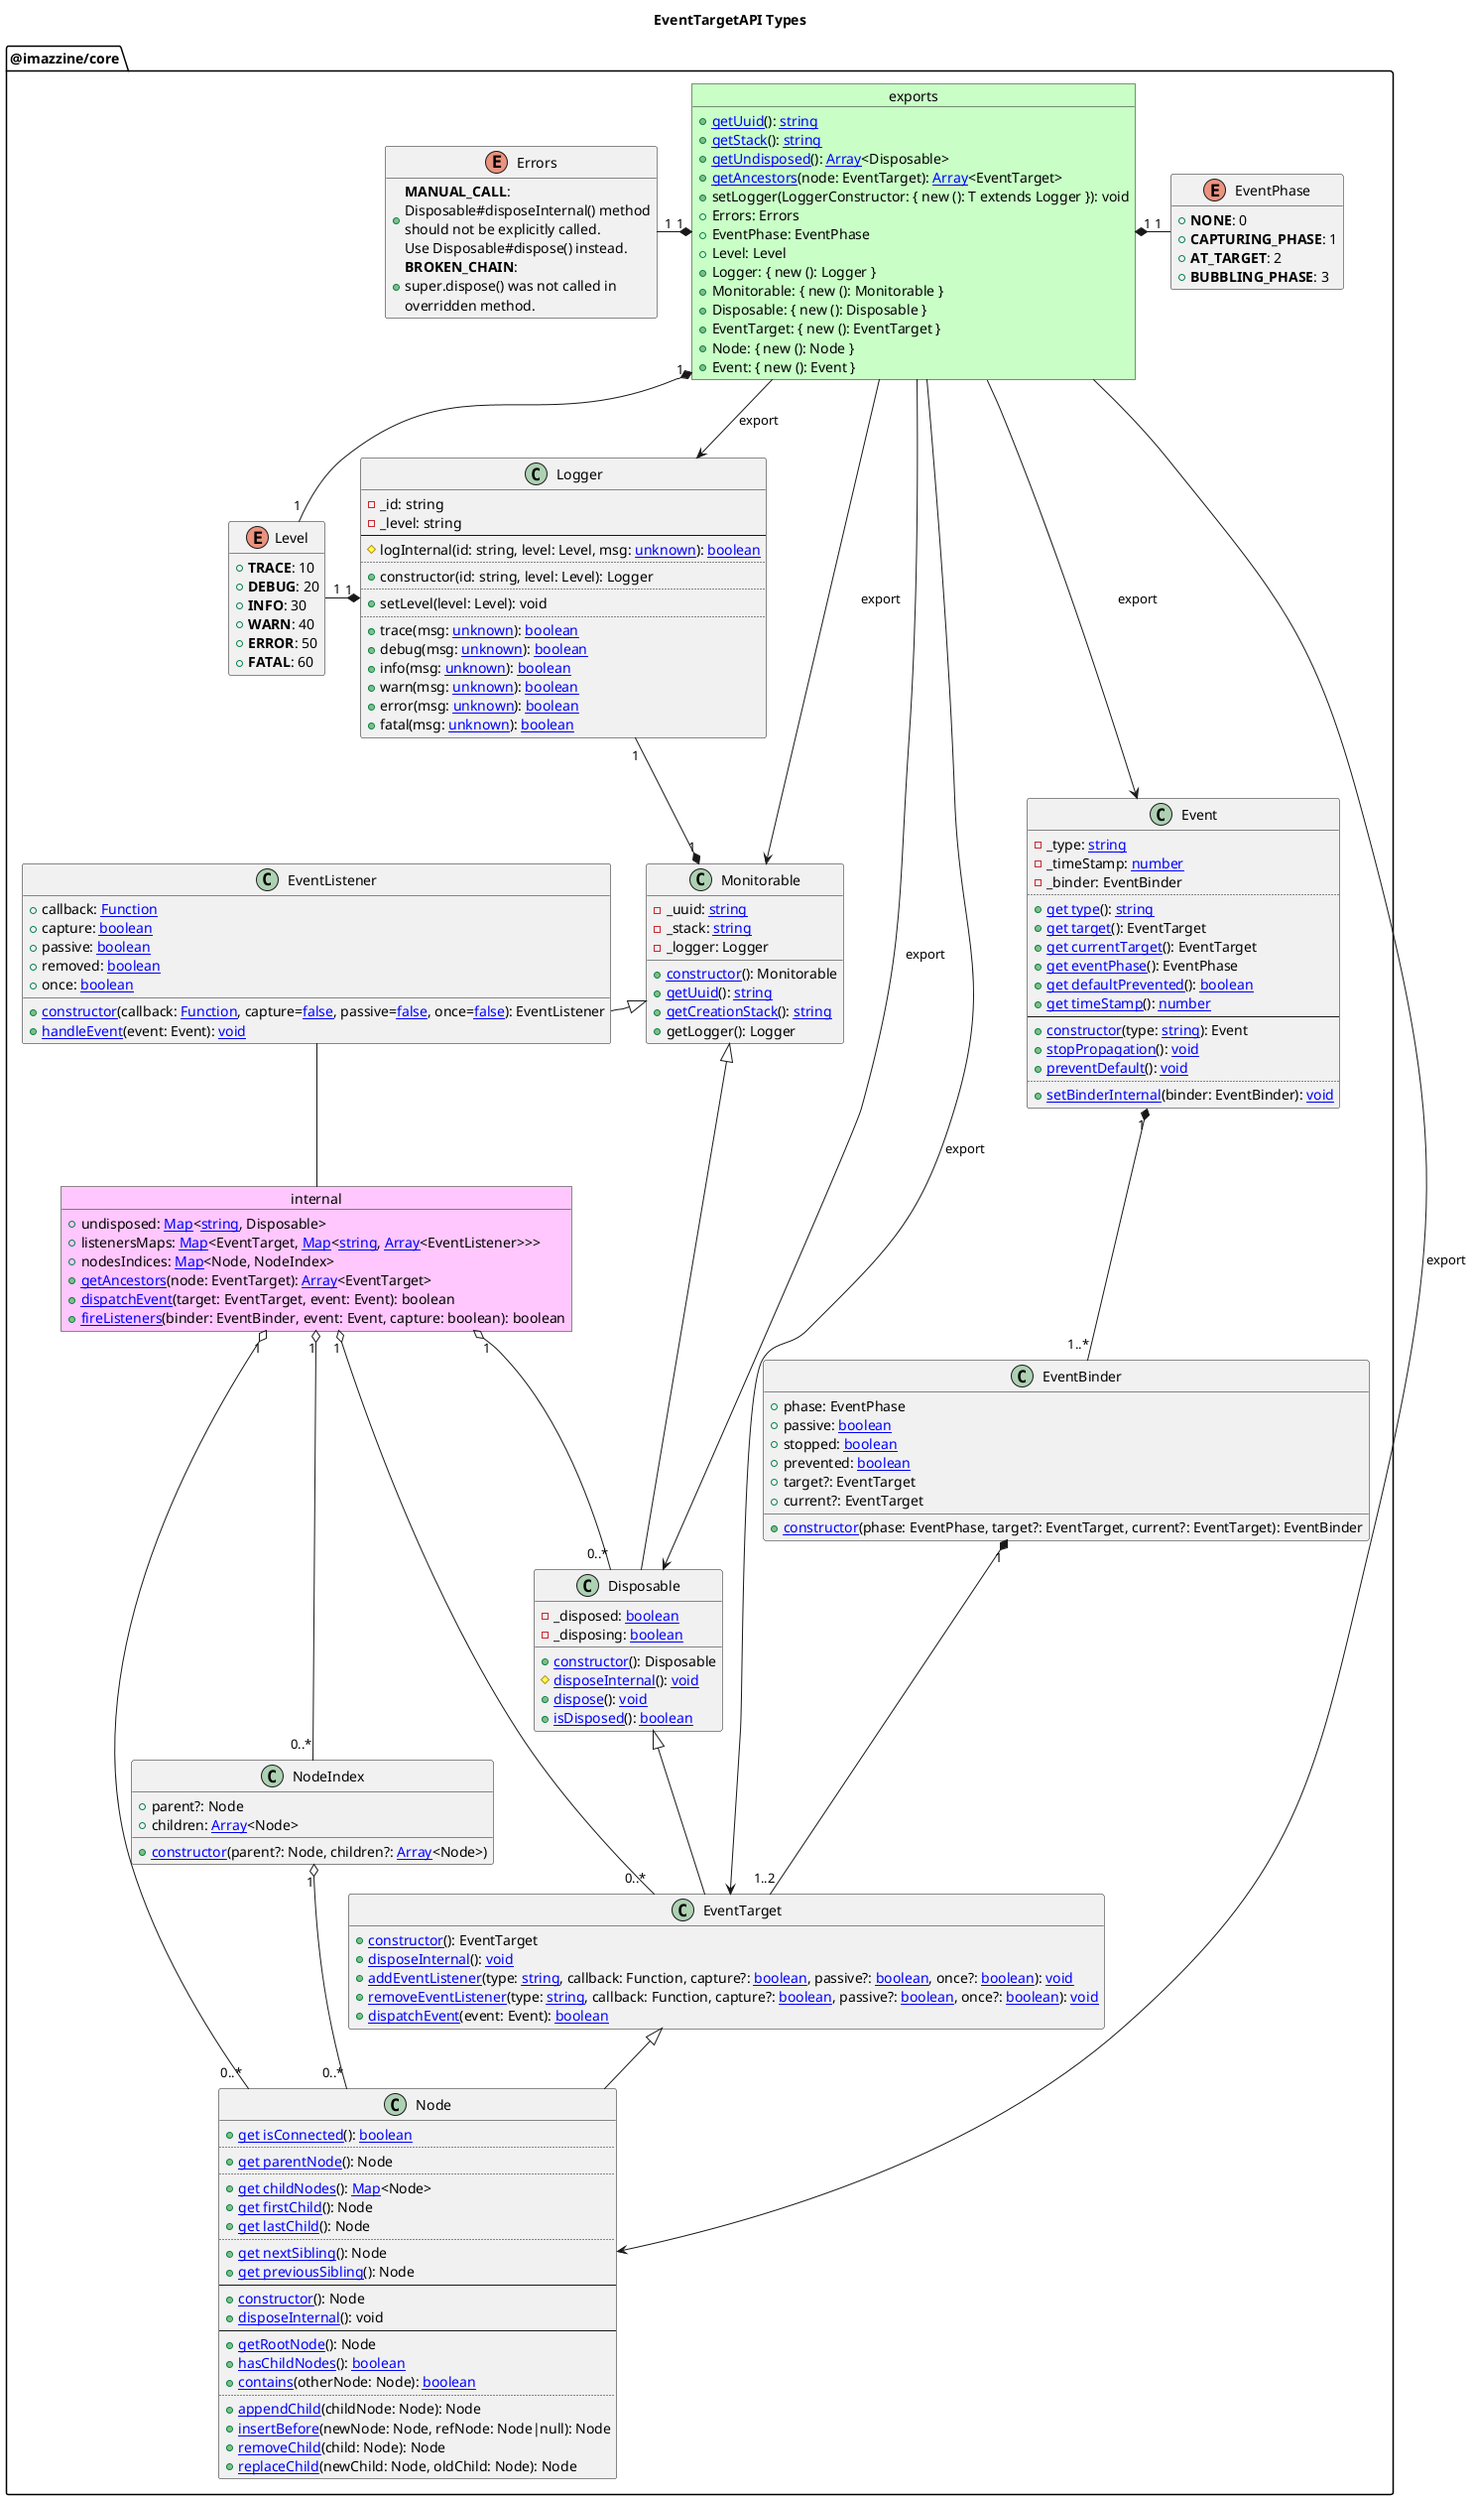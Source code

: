 @startuml Types

    hide empty members
    hide empty methods
    hide empty fields
    hide empty attributes

    title EventTargetAPI Types
    package "@imazzine/core" as ImazzineCorePackage {

        object internal #ffc7fd {
            +undisposed: [[https://developer.mozilla.org/en-US/docs/Web/JavaScript/Reference/Global_Objects/Map Map]]<[[https://developer.mozilla.org/en-US/docs/Web/JavaScript/Reference/Global_Objects/String string]], Disposable>
            +listenersMaps: [[https://developer.mozilla.org/en-US/docs/Web/JavaScript/Reference/Global_Objects/Map Map]]<EventTarget, [[https://developer.mozilla.org/en-US/docs/Web/JavaScript/Reference/Global_Objects/Map Map]]<[[https://developer.mozilla.org/en-US/docs/Web/JavaScript/Reference/Global_Objects/String string]], [[https://developer.mozilla.org/en-US/docs/Web/JavaScript/Reference/Global_Objects/Array Array]]<EventListener>>>
            +nodesIndices: [[https://developer.mozilla.org/en-US/docs/Web/JavaScript/Reference/Global_Objects/Map Map]]<Node, NodeIndex>
            +[[./Definition_internal.getAncestors.svg getAncestors]](node: EventTarget): [[https://developer.mozilla.org/en-US/docs/Web/JavaScript/Reference/Global_Objects/Array Array]]<EventTarget>
            +[[./Definition_internal.dispatchEvent.svg dispatchEvent]](target: EventTarget, event: Event): boolean
            +[[./Definition_internal.fireListeners.svg fireListeners]](binder: EventBinder, event: Event, capture: boolean): boolean
        }

        object "exports" as ImazzineCorePackageExports #c9ffc7 {
            +[[./Definition_exports.getUuid.svg getUuid]](): [[https://developer.mozilla.org/en-US/docs/Web/JavaScript/Reference/Global_Objects/String string]]
            +[[./Definition_exports.getStack.svg getStack]](): [[https://developer.mozilla.org/en-US/docs/Web/JavaScript/Reference/Global_Objects/String string]]
            +[[./Definition_exports.getUndisposed.svg getUndisposed]](): [[https://developer.mozilla.org/en-US/docs/Web/JavaScript/Reference/Global_Objects/Array Array]]<Disposable>
            +[[./Definition_exports.getAncestors.svg getAncestors]](node: EventTarget): [[https://developer.mozilla.org/en-US/docs/Web/JavaScript/Reference/Global_Objects/Array Array]]<EventTarget>
            +setLogger(LoggerConstructor: { new (): T extends Logger }): void
            +Errors: Errors
            +EventPhase: EventPhase
            +Level: Level
            +Logger: { new (): Logger }
            +Monitorable: { new (): Monitorable }
            +Disposable: { new (): Disposable }
            +EventTarget: { new (): EventTarget }
            +Node: { new (): Node }
            +Event: { new (): Event }
        }

        enum "Errors" as ImazzineCorePackageErrors {
            +<b>MANUAL_CALL</b>:\nDisposable#disposeInternal() method\nshould not be explicitly called.\nUse Disposable#dispose() instead.
            +<b>BROKEN_CHAIN</b>:\nsuper.dispose() was not called in\noverridden method.
        }
        ImazzineCorePackageErrors "1" -* "1" ImazzineCorePackageExports

        enum EventPhase {
            +<b>NONE</b>: 0
            +<b>CAPTURING_PHASE</b>: 1
            +<b>AT_TARGET</b>: 2
            +<b>BUBBLING_PHASE</b>: 3
        }
        ImazzineCorePackageExports "1" *- "1" EventPhase

        enum Level {
            +<b>TRACE</b>: 10
            +<b>DEBUG</b>: 20
            +<b>INFO</b>: 30
            +<b>WARN</b>: 40
            +<b>ERROR</b>: 50
            +<b>FATAL</b>: 60
        }
        ImazzineCorePackageExports "1" *-- "1" Level

        class Logger {
            -_id: string
            -_level: string
            --
            #logInternal(id: string, level: Level, msg: [[https://www.typescriptlang.org/docs/handbook/2/functions.html#unknown unknown]]): [[https://developer.mozilla.org/en-US/docs/Web/JavaScript/Reference/Global_Objects/Boolean boolean]]
            ..
            +constructor(id: string, level: Level): Logger
            ..
            +setLevel(level: Level): void
            ..
            +trace(msg: [[https://www.typescriptlang.org/docs/handbook/2/functions.html#unknown unknown]]): [[https://developer.mozilla.org/en-US/docs/Web/JavaScript/Reference/Global_Objects/Boolean boolean]]
            +debug(msg: [[https://www.typescriptlang.org/docs/handbook/2/functions.html#unknown unknown]]): [[https://developer.mozilla.org/en-US/docs/Web/JavaScript/Reference/Global_Objects/Boolean boolean]]
            +info(msg: [[https://www.typescriptlang.org/docs/handbook/2/functions.html#unknown unknown]]): [[https://developer.mozilla.org/en-US/docs/Web/JavaScript/Reference/Global_Objects/Boolean boolean]]
            +warn(msg: [[https://www.typescriptlang.org/docs/handbook/2/functions.html#unknown unknown]]): [[https://developer.mozilla.org/en-US/docs/Web/JavaScript/Reference/Global_Objects/Boolean boolean]]
            +error(msg: [[https://www.typescriptlang.org/docs/handbook/2/functions.html#unknown unknown]]): [[https://developer.mozilla.org/en-US/docs/Web/JavaScript/Reference/Global_Objects/Boolean boolean]]
            +fatal(msg: [[https://www.typescriptlang.org/docs/handbook/2/functions.html#unknown unknown]]): [[https://developer.mozilla.org/en-US/docs/Web/JavaScript/Reference/Global_Objects/Boolean boolean]]
        }
        ImazzineCorePackageExports --> Logger : export
        Level "1" -* "1" Logger
        
        class Monitorable {
            -_uuid: [[https://developer.mozilla.org/en-US/docs/Web/JavaScript/Reference/Global_Objects/String string]]
            -_stack: [[https://developer.mozilla.org/en-US/docs/Web/JavaScript/Reference/Global_Objects/String string]]
            -_logger: Logger
            +[[./Definition_Monitorable.constructor.svg constructor]](): Monitorable
            +[[./Definition_Monitorable.getUuid.svg getUuid]](): [[https://developer.mozilla.org/en-US/docs/Web/JavaScript/Reference/Global_Objects/String string]]
            +[[./Definition_Monitorable.getCreationStack.svg getCreationStack]](): [[https://developer.mozilla.org/en-US/docs/Web/JavaScript/Reference/Global_Objects/String string]]
            +getLogger(): Logger
        }
        ImazzineCorePackageExports ---> Monitorable : export
        Logger "1" -* "1" Monitorable

        class Disposable extends Monitorable {
            -_disposed: [[https://developer.mozilla.org/en-US/docs/Web/JavaScript/Reference/Global_Objects/Boolean boolean]]
            -_disposing: [[https://developer.mozilla.org/en-US/docs/Web/JavaScript/Reference/Global_Objects/Boolean boolean]]
            +[[./Definition_Disposable.constructor.svg constructor]](): Disposable
            #[[./Definition_Disposable.disposeInternal.svg disposeInternal]](): [[https://developer.mozilla.org/en-US/docs/Web/JavaScript/Reference/Operators/void void]]
            +[[./Definition_Disposable.dispose.svg dispose]](): [[https://developer.mozilla.org/en-US/docs/Web/JavaScript/Reference/Operators/void void]]
            +[[./Definition_Disposable.isDisposed.svg isDisposed]](): [[https://developer.mozilla.org/en-US/docs/Web/JavaScript/Reference/Global_Objects/Boolean boolean]]
        }
        internal "1" o-- "0..*" Disposable
        ImazzineCorePackageExports --> Disposable : export

        class EventListener extends Monitorable {
            +callback: [[https://developer.mozilla.org/en-US/docs/Web/JavaScript/Reference/Global_Objects/Function Function]]
            +capture: [[https://developer.mozilla.org/en-US/docs/Web/JavaScript/Reference/Global_Objects/Boolean boolean]]
            +passive: [[https://developer.mozilla.org/en-US/docs/Web/JavaScript/Reference/Global_Objects/Boolean boolean]]
            +removed: [[https://developer.mozilla.org/en-US/docs/Web/JavaScript/Reference/Global_Objects/Boolean boolean]]
            +once: [[https://developer.mozilla.org/en-US/docs/Web/JavaScript/Reference/Global_Objects/Boolean boolean]]
            +[[./Definition_EventListener.constructor.svg constructor]](callback: [[https://developer.mozilla.org/en-US/docs/Web/JavaScript/Reference/Global_Objects/Function Function]], capture=[[https://developer.mozilla.org/en-US/docs/Web/JavaScript/Reference/Global_Objects/Boolean false]], passive=[[https://developer.mozilla.org/en-US/docs/Web/JavaScript/Reference/Global_Objects/Boolean false]], once=[[https://developer.mozilla.org/en-US/docs/Web/JavaScript/Reference/Global_Objects/Boolean false]]): EventListener
            +[[./Definition_EventListener.handleEvent.svg handleEvent]](event: Event): [[https://developer.mozilla.org/en-US/docs/Web/JavaScript/Reference/Operators/void void]]
        }
        ' internal "1" o-- "0..*" EventListener
        EventListener -- internal
        EventListener -[hidden] Monitorable

        class EventTarget extends Disposable {
            +[[./Definition_EventTarget.constructor.svg constructor]](): EventTarget
            +[[./Definition_EventTarget.disposeInternal.svg disposeInternal]](): [[https://developer.mozilla.org/en-US/docs/Web/JavaScript/Reference/Operators/void void]]
            +[[./Definition_EventTarget.addEventListener.svg addEventListener]](type: [[https://developer.mozilla.org/en-US/docs/Web/JavaScript/Reference/Global_Objects/String string]], callback: Function, capture?: [[https://developer.mozilla.org/en-US/docs/Web/JavaScript/Reference/Global_Objects/Boolean boolean]], passive?: [[https://developer.mozilla.org/en-US/docs/Web/JavaScript/Reference/Global_Objects/Boolean boolean]], once?: [[https://developer.mozilla.org/en-US/docs/Web/JavaScript/Reference/Global_Objects/Boolean boolean]]): [[https://developer.mozilla.org/en-US/docs/Web/JavaScript/Reference/Operators/void void]]
            +[[./Definition_EventTarget.removeEventListener.svg removeEventListener]](type: [[https://developer.mozilla.org/en-US/docs/Web/JavaScript/Reference/Global_Objects/String string]], callback: Function, capture?: [[https://developer.mozilla.org/en-US/docs/Web/JavaScript/Reference/Global_Objects/Boolean boolean]], passive?: [[https://developer.mozilla.org/en-US/docs/Web/JavaScript/Reference/Global_Objects/Boolean boolean]], once?: [[https://developer.mozilla.org/en-US/docs/Web/JavaScript/Reference/Global_Objects/Boolean boolean]]): [[https://developer.mozilla.org/en-US/docs/Web/JavaScript/Reference/Operators/void void]]
            +[[./Definition_EventTarget.dispatchEvent.svg dispatchEvent]](event: Event): [[https://developer.mozilla.org/en-US/docs/Web/JavaScript/Reference/Global_Objects/Boolean boolean]]
        }
        internal "1" o-- "0..*" EventTarget
        ImazzineCorePackageExports --> EventTarget : export

        class EventBinder {
            +phase: EventPhase
            +passive: [[https://developer.mozilla.org/en-US/docs/Web/JavaScript/Reference/Global_Objects/Boolean boolean]]
            +stopped: [[https://developer.mozilla.org/en-US/docs/Web/JavaScript/Reference/Global_Objects/Boolean boolean]]
            +prevented: [[https://developer.mozilla.org/en-US/docs/Web/JavaScript/Reference/Global_Objects/Boolean boolean]]
            +target?: EventTarget
            +current?: EventTarget
            +[[./Definition_EventBinder.constructor.svg constructor]](phase: EventPhase, target?: EventTarget, current?: EventTarget): EventBinder
        }
        EventBinder "1" *-- "1..2" EventTarget

        class Event {
            -_type: [[https://developer.mozilla.org/en-US/docs/Web/JavaScript/Reference/Global_Objects/String string]]
            -_timeStamp: [[https://developer.mozilla.org/en-US/docs/Web/JavaScript/Reference/Global_Objects/Number number]]
            -_binder: EventBinder
            ..
            +[[./Definition_Event.type.svg get type]](): [[https://developer.mozilla.org/en-US/docs/Web/JavaScript/Reference/Global_Objects/String string]]
            +[[./Definition_Event.target.svg get target]](): EventTarget
            +[[./Definition_Event.currentTarget.svg get currentTarget]](): EventTarget
            +[[./Definition_Event.eventPhase.svg get eventPhase]](): EventPhase
            +[[./Definition_Event.defaultPrevented.svg get defaultPrevented]](): [[https://developer.mozilla.org/en-US/docs/Web/JavaScript/Reference/Global_Objects/Boolean boolean]]
            +[[./Definition_Event.timeStamp.svg get timeStamp]](): [[https://developer.mozilla.org/en-US/docs/Web/JavaScript/Reference/Global_Objects/Number number]]
            --
            +[[./Definition_Event.constructor.svg constructor]](type: [[https://developer.mozilla.org/en-US/docs/Web/JavaScript/Reference/Global_Objects/String string]]): Event
            +[[./Definition_Event.stopPropagation.svg stopPropagation]](): [[https://developer.mozilla.org/en-US/docs/Web/JavaScript/Reference/Operators/void void]]
            +[[./Definition_Event.preventDefault.svg preventDefault]](): [[https://developer.mozilla.org/en-US/docs/Web/JavaScript/Reference/Operators/void void]]
            ..
            +[[./Definition_Event.setBinderInternal.svg setBinderInternal]](binder: EventBinder): [[https://developer.mozilla.org/en-US/docs/Web/JavaScript/Reference/Operators/void void]]
        }
        Event "1" *-- "1..*" EventBinder
        ImazzineCorePackageExports ---> Event : export

        class Node extends EventTarget {
            +[[./Definition_Node.isConnected.svg get isConnected]](): [[https://developer.mozilla.org/en-US/docs/Web/JavaScript/Reference/Global_Objects/Boolean boolean]]
            ..
            +[[./Definition_Node.parentNode.svg get parentNode]](): Node
            ..
            +[[./Definition_Node.childNodes.svg get childNodes]](): [[https://developer.mozilla.org/en-US/docs/Web/JavaScript/Reference/Global_Objects/Map Map]]<Node>
            +[[./Definition_Node.firstChild.svg get firstChild]](): Node
            +[[./Definition_Node.lastChild.svg get lastChild]](): Node
            ..
            +[[./Definition_Node.nextSibling.svg get nextSibling]](): Node
            +[[./Definition_Node.previousSibling.svg get previousSibling]](): Node
            --
            +[[./Definition_Node.constructor.svg constructor]](): Node
            +[[./Definition_Node.disposeInternal.svg disposeInternal]](): void
            --
            +[[./Definition_Node.getRootNode.svg getRootNode]](): Node
            +[[./Definition_Node.hasChildNodes.svg hasChildNodes]](): [[https://developer.mozilla.org/en-US/docs/Web/JavaScript/Reference/Global_Objects/Boolean boolean]]
            +[[./Definition_Node.contains.svg contains]](otherNode: Node): [[https://developer.mozilla.org/en-US/docs/Web/JavaScript/Reference/Global_Objects/Boolean boolean]]
            ..
            +[[./Definition_Node.appendChild.svg appendChild]](childNode: Node): Node
            +[[./Definition_Node.insertBefore.svg insertBefore]](newNode: Node, refNode: Node|null): Node
            +[[./Definition_Node.removeChild.svg removeChild]](child: Node): Node
            +[[./Definition_Node.replaceChild.svg replaceChild]](newChild: Node, oldChild: Node): Node
        }
        internal "1" o-- "0..*" Node
        ImazzineCorePackageExports --> Node : export

        class NodeIndex {
            +parent?: Node
            +children: [[https://developer.mozilla.org/en-US/docs/Web/JavaScript/Reference/Global_Objects/Array Array]]<Node>
            +[[./Definition_NodeIndex.constructor.svg constructor]](parent?: Node, children?: [[https://developer.mozilla.org/en-US/docs/Web/JavaScript/Reference/Global_Objects/Array Array]]<Node>)
        }
        internal "1" o-- "0..*" NodeIndex
        NodeIndex "1" o-- "0..*" Node
    }
    ' UuidPackage <-- ImazzineCorePackage: depend on
@enduml

@startuml Definition_exports.getUuid
    title Definition: exports.getUuid()

    start
        :const name = [[https://www.npmjs.com/package/uuid#version-1-timestamp uuid.v1()]] ]
        :const ns = [[https://www.npmjs.com/package/uuid#version-1-timestamp uuid.v1()]] ]
        :const uid = [[https://www.npmjs.com/package/uuid#version-5-namespace uuid.v5(name, ns)]] ]
        :return uid/
    end
@enduml

@startuml Definition_exports.getStack
    title Definition: exports.getStack()

    start
        partition SyncTask {
            if (env.npm_package_config_monitoring) then (yes)
                :let stack = new [[https://developer.mozilla.org/en-US/docs/Web/JavaScript/Reference/Global_Objects/Error/Stack Error().stack]] ]
                :stack = stack.replace('Error', 'Created') ]
                :const stackArray = stack.split('\\n') ]
                :stackArray.splice(1, 1) ]
                :stack = stackArray.join('\\n')]
            else (no)
                :let stack = 'disabled' ]
            endif
                :return stack/
        }
    end
@enduml

@startuml Definition_exports.getUndisposed
    title Definition: exports.getUndisposed()

    start
        partition SyncTask {
            :return internal.undisposed.values()/
        }
    end
@enduml

@startuml Definition_exports.getAncestors
    title Definition: exports.getAncestors()

    start
        partition SyncTask {
            :node/
            :let ancestors = internal.[[./Definition_internal.getAncestors.svg getAncestors]](node) |
            :return ancestors /
        }
    end
@enduml

@startuml Definition_internal.getAncestors
    title Definition: internal.getAncestors()

    start
        partition SyncTask {
            :node/
            :let ancestors = [] ]
            if (node instanceof Node) then (yes)
                :let ancestor = internal.nodesIndices.get(node).parent]
                while (ancestor != null)
                    :ancestors.push(ancestor) ]
                    :ancestor = internal.nodesIndices.get(ancestor).parent]
                endwhile
            endif
            :return ancestors /
        }
    end
@enduml

@startuml Definition_internal.dispatchEvent
    title Definition: internal.dispatchEvent()

    start
        partition SyncTask {
            :target, event/
            :const ancestors = internal.[[./Definition_internal.getAncestors.svg getAncestors]](target) |
            :const binder = [[./Definition_EventBinder.constructor.svg new EventBinder]](EventPhase.NONE, target)]
            :event.[[./Definition_Event.setBinderInternal.svg setBinderInternal]](binder)|
            :let result = true]
            :let current]
            while (let i = ancestors.length - 1; !binder.stopped && i >= 0; i--)
                :binder.phase = EventPhase.CAPTURING_PHASE]
                :binder.current = ancestors[i] ]
                :result = internal.[[./Definition_internal.fireListeners.svg fireListeners]](binder, event, true) && result |
            endwhile
            if (!binder.stopped) then (yes)
                :binder.phase = EventPhase.AT_TARGET]
                :binder.current = target ]
                :result = internal.[[./Definition_internal.fireListeners.svg fireListeners]](binder, event, true) && result |
                if (!binder.stopped) then (yes)
                    :result = internal.[[./Definition_internal.fireListeners.svg fireListeners]](binder, event, false) && result |
                endif
            endif
            while (let i = 0; !binder.stopped && i < ancestors.length; i++)
                :binder.phase = EventPhase.BUBBLING_PHASE]
                :binder.current = ancestors[i] ]
                :result = internal.[[./Definition_internal.fireListeners.svg fireListeners]](binder, event, false)  && result |
            endwhile
            :binder.phase = EventPhase.NONE]
            :return result/
        }
    end
@enduml

@startuml Definition_internal.fireListeners
    title Definition: internal.fireListeners()

    start
        partition SyncTask {
            :binder, event, capture/
            :const target = event.[[./Definition_Event.currentTarget.svg currentTarget]])]
            :const map = internal.listenersMaps.get(target)]
            :const listeners = map.get(event.[[./Definition_Event.type.svg type]])]
            :let result = true]
            if (listeners instanceof Array) then (yes)
                :let listener]
                while(let i = 0; i < listeners.length; i++)
                    :listener = listeners[i] ]
                    if (listener.capture == capture && !listener.removed) then (yes)
                        :binder.passive = listener.passive]
                        :result = listener.callback.call(undefined, event) && result]
                        if (listener.once) then (yes)
                            :target.[[./Definition_EventTarget.removeEventListener.svg removeEventListener]](event.[[./Definition_Event.type.svg type]], listener.callback, listener.capture, listener.passive, listener.once)|
                        endif
                    endif
                endwhile
                :binder.passive = false]
            endif
            :return result/
        }
    end
@enduml

@startuml Definition_Monitorable.constructor
    title Definition: Monitorable#constructor()

    start
        partition SyncTask {
            :this._stack = [[./Definition_exports.getStack.svg exports.getStack()]] ]
            :this._uuid = [[./Definition_exports.getUuid.svg exports.getUuid()]] ]
        }
    end
@enduml

@startuml Definition_Monitorable.getUuid
    title Definition: Monitorable#getUuid()

    start
        partition SyncTask {
            :return this._uuid/
        }
    end
@enduml

@startuml Definition_Monitorable.getCreationStack
    title Definition: Monitorable#getCreationStack()

    start
        partition SyncTask {
            :return this._stack/
        }
    end
@enduml

@startuml Definition_Disposable.constructor
    title Definition: Disposable#constructor()

    start
        partition SyncTask {
            :[[./Definition_Monitorable.constructor.svg super()]] |
            :this._disposed = false]
            :this._disposing = false]
            :internal.undisposed.set([[./Definition_Monitorable.getUuid.svg this.getUuid()]], this)]
        }
    end
@enduml

@startuml Definition_Disposable.disposeInternal
    title Definition: Disposable#disposeInternal()

    start
        partition SyncTask {
            if (this._disposing) then (yes)
                :this._disposed = true]
                :internal.undisposed.delete([[./Definition_Monitorable.getUuid.svg this.getUuid()]])]
                :this._disposing = false]
            else (no)
                :throw new Error(Errors.MANUAL_CALL)]
            endif
        }
    end
@enduml

@startuml Definition_Disposable.dispose
    title Definition: Disposable#dispose()

    start
        partition SyncTask {
            if (!this._disposed) then (yes)
                :this._disposing = true]
                :[[./Definition_Disposable.disposeInternal.svg this.disposeInternal()]] |
                if (!this._disposed && this._disposing) then (yes)
                    :throw new Error(Errors.BROKEN_CHAIN)]
                endif
            endif
        }
    end
@enduml

@startuml Definition_Disposable.isDisposed
    title Definition: Disposable#isDisposed()

    start
        partition SyncTask {
            :return this._disposed/
        }
    end
@enduml

@startuml Definition_EventListener.constructor
    title Definition: EventListener#constructor()

    start
        partition SyncTask {
            :callback, capture, passive, once/
            :[[./Definition_Monitorable.constructor.svg super()]] |
            :this.callback = callback]
            :this.capture = capture]
            :this.passive = passive]
            :this.removed = false]
            :this.once = once]
        }
    end
@enduml

@startuml Definition_EventListener.handleEvent
    title Definition: EventListener#handleEvent()

    start
        partition SyncTask {
            :event/
            :this.callback(event)|
        }
    end
@enduml

@startuml Definition_EventBinder.constructor
    title Definition: EventBinder#constructor()

    start
        partition SyncTask {
            :phase, target, current/
            :this.phase = EventPhase.NONE]
            :this.passive = false]
            :this.stopped = false]
            :this.prevented = false]
            :this.target = target]
            :this.current = current]
        }
    end
@enduml

@startuml Definition_Event.constructor
    title Definition: Event#constructor()

    start
        partition SyncTask {
            :type/
            :this._type = type]
            :this._timeStamp = [[https://developer.mozilla.org/en-US/docs/Web/JavaScript/Reference/Global_Objects/Date/now Date.now()]] ]
            :[[./Definition_Event.setBinderInternal.svg this.setBinderInternal]](new EventBinder(EventPhase.NONE))]
        }
    end
@enduml

@startuml Definition_Event.type
    title Definition: Event#type

    start
        partition SyncTask {
            :return this._type/
        }
    end
@enduml

@startuml Definition_Event.timeStamp
    title Definition: Event#timeStamp

    start
        partition SyncTask {
            :return this._timeStamp/
        }
    end
@enduml

@startuml Definition_Event.defaultPrevented
    title Definition: Event#defaultPrevented

    start
        partition SyncTask {
            :return this._binder.prevented/
        }
    end
@enduml

@startuml Definition_Event.target
    title Definition: Event#target

    start
        partition SyncTask {
            :return this._binder.target/
        }
    end
@enduml

@startuml Definition_Event.currentTarget
    title Definition: Event#currentTarget

    start
        partition SyncTask {
            :return this._binder.current/
        }
    end
@enduml

@startuml Definition_Event.eventPhase
    title Definition: Event#eventPhase

    start
        partition SyncTask {
            :return this._binder.phase/
        }
    end
@enduml

@startuml Definition_Event.preventDefault
    title Definition: Event#preventDefault()

    start
        partition SyncTask {
            if (!this._binder.passive) then (yes)
                :this._binder.prevented = true]
            endif
        }
    end
@enduml

@startuml Definition_Event.stopPropagation
    title Definition: Event#stopPropagation()

    start
        partition SyncTask {
            if (!this._binder.passive) then (yes)
                :this._binder.stopped = true]
            endif
        }
    end
@enduml

@startuml Definition_Event.setBinderInternal
    title Definition: Event#setBinderInternal()

    start
        partition SyncTask {
            :binder/
            if (binder instanceof EventBinder) then (yes)
                :this._binder = binder]
            endif
        }
    end
@enduml

@startuml Definition_EventTarget.constructor
    title Definition: EventTarget#constructor()

    start
        partition SyncTask {
            :[[./Definition_Disposable.constructor.svg super()]]|
            :internal.listenersMaps.set(this, new Map())]
        }
    end
@enduml

@startuml Definition_EventTarget.disposeInternal
    title Definition: EventTarget#disposeInternal()

    start
        partition SyncTask {
            :internal.listenersMaps.delete(this)]
            :[[./Definition_Disposable.disposeInternal.svg super()]]|
        }
    end
@enduml

@startuml Definition_EventTarget.addEventListener
    title Definition: EventTarget#addEventListener()

    start
        partition SyncTask {
            :type, callback, capture, passive, once/
            :const listenersMap = internal.listenersMaps.get(this)]
            :let listeners = listenersMap.get(type)]
            :let listener = null]
            if (!listeners) then (yes)
                :listeners = [] ]
                :listenersMap.set(type, listeners)]
            endif
            while (let i = 0; i < listeners.length; i++)
                if (!listeners[i].removed && \nlisteners[i].callback === callback && \nlisteners[i].capture === capture) then (yes)
                    :listener = listeners[i] ]
                    :listener.passive = passive]
                    :listener.once = once]
                endif
            endwhile
            if (!listener) then (yes)
                :listener = new EventListener(callback, capture, passive, once)]
                :listeners.push(listener)]
            endif
        }
    end
@enduml

@startuml Definition_EventTarget.removeEventListener
    title Definition: EventTarget#addEventListener()

    start
        partition SyncTask {
            :type, callback, capture, passive, once/
            :const listenersMap = internal.listenersMaps.get(this)]
            :const listeners = listenersMap.get(type)]
            if (listeners) then (yes)
                while (let i = 0; i < listeners.length; i++)
                    if (!listeners[i].removed && \nlisteners[i].callback === callback && \nlisteners[i].capture === capture) then (yes)
                        :listeners[i].removed = true]
                        :listeners[i].callback = null]
                        :listeners[i].capture = null]
                        :listeners[i].passive = null]
                        :listeners[i].once = null]
                        :listeners.splice(i, 1)]
                    endif
                endwhile
                if (listeners.length === 0) then (yes)
                    :listenersMap.remove(type)]
                endif
            endif
        }
    end
@enduml

@startuml Definition_EventTarget.dispatchEvent
    title Definition: EventTarget#dispatchEvent()

    start
        partition SyncTask {
            :event/
            :return internal.[[.//Definition_internal.dispatchEvent.svg dispatchEvent]](this, event)/
        }
    end
@enduml

@startuml Definition_NodeIndex.constructor
    title Definition: NodeIndex#constructor()

    start
        partition SyncTask {
            :parent, children/
            :this.parent = null]
            :this.children = [] ]
            if (parent) then (yes)
                :this.parent = parent]
            endif
            if (children) then (yes)
                :this.children = children]
            endif
            :this/
        }
    end
@enduml

@startuml Definition_Node.constructor
    title Definition: Node#constructor()

    start
        partition SyncTask {
            :[[./Definition_EventTarget.constructor.svg super()]]|
            :internal.nodesIndices.set(this, new NodeIndex())]
            :this/
        }
    end
@enduml

@startuml Definition_Node.disposeInternal
    title Definition: Node#disposeInternal()

    start
        partition SyncTask {
            :const parent = internal.nodesIndices.get(this).parent]
            :const children = internal.nodesIndices.get(this).children]
            while (let i = 0; i < children.length; i++)
                :children[i].[[./Definition_Disposable.dispose.svg dispose]]() ]
            endwhile
            if (parent != null) then (yes)
                :const parIndex = internal.nodesIndices.get(parent).children.indexOf(this)]
                :internal.nodesIndices.get(parent).children.splice(parIndex, 1)]
            endif
            :internal.nodesIndices.delete(this)]
            :[[./Definition_EventTarget.disposeInternal.svg super()]]|
        }
    end
@enduml

@startuml Definition_Node.isConnected
    title Definition: Node#isConnected

    start
        partition SyncTask {
            :const index = internal.nodesIndices.get(this)]
            if (index.parent || index.children.length) then (yes)
                :return true/
            endif
            :return false/
        }
    end
@enduml

@startuml Definition_Node.parentNode
    title Definition: Node#parentNode

    start
        partition SyncTask {
            :return internal.nodesIndices.get(this).parent/
        }
    end
@enduml

@startuml Definition_Node.childNodes
    title Definition: Node#childNodes

    start
        partition SyncTask {
            :const children = internal.nodesIndices.get(this).children]
            :const result = new Map()]
            while (for let i = 0; i < children.length; i++)
                :result.set(i, children[i]) ]
            endwhile
            :return result/
        }
    end
@enduml

@startuml Definition_Node.firstChild
    title Definition: Node#firstChild

    start
        partition SyncTask {
            :const children = internal.nodesIndices.get(this).children]
            if (children.length > 0) then (yes)
                :return children[0] /
            endif
            :return null/
        }
    end
@enduml

@startuml Definition_Node.lastChild
    title Definition: Node#lastChild

    start
        partition SyncTask {
            :const children = internal.nodesIndices.get(this).children]
            if (children.length > 0) then (yes)
                :return children[children.length - 1] /
            endif
            :return null/
        }
    end
@enduml

@startuml Definition_Node.nextSibling
    title Definition: Node#nextSibling

    start
        partition SyncTask {
            :const parent = internal.nodesIndices.get(this).parent]
            if (parent) then (yes)
                :const index = parent.children.indexOf(this) ]
                if (parent.children.length > index + 1) then (yes)
                    :return parent.children[index + 1] /
                endif
            endif
            :return null/
        }
    end
@enduml

@startuml Definition_Node.previousSibling
    title Definition: Node#previousSibling

    start
        partition SyncTask {
            :const parent = internal.nodesIndices.get(this).parent]
            if (parent) then (yes)
                :const index = parent.children.indexOf(this) ]
                if (index > 0) then (yes)
                    :return parent.children[index - 1] /
                endif
            endif
            :return null/
        }
    end
@enduml

@startuml Definition_Node.getRootNode
    title Definition: Node#getRootNode()

    start
        partition SyncTask {
            :let root = this]
            :let parent = internal.nodesIndices.get(this).parent]
            while (parent)
                :root = parent]
                :parent = internal.nodesIndices.get(root).parent]
            endwhile
            :return root/
        }
    end
@enduml

@startuml Definition_Node.hasChildNodes
    title Definition: Node#hasChildNodes()

    start
        partition SyncTask {
            :const children = internal.nodesIndices.get(this).children]
            if (children.length > 0) then (yes)
                :return true/
            endif
            :return false/
        }
    end
@enduml

@startuml Definition_Node.contains
    title Definition: Node#contains()

    start
        partition SyncTask {
            :otherNode/
            :const children = internal.nodesIndices.get(this).children]
            if (children.indexOf(otherNode) >= 0) then (yes)
                :return true/
            endif
            :return false/
        }
    end
@enduml

@startuml Definition_Node.appendChild
    title Definition: Node#appendChild()

    start
        partition SyncTask {
            :childNode/
            :[[./Definition_Node.insertBefore.svg this.insertBefore]](childNode, null)|
            :childNode/
        }
    end
@enduml

@startuml Definition_Node.insertBefore
    title Definition: Node#insertBefore()

    start
        partition SyncTask {
            :newNode, refNode/
            :internal.nodesIndices.get(newNode).parent = this]
            :const children = internal.nodesIndices.get(this).children]
            :const newIndex = children.indexOf(newNode)]
            if (newIndex >= 0) then (yes)
                :children.splice(newIndex, 1)]
            endif
            if (refNode == null) then (yes)
                :children.push(newNode)]
            else (no)
                :children.splice(children.indexOf(refNode), 0, newNode)]
            endif
            :newNode/
        }
    end
@enduml

@startuml Definition_Node.removeChild
    title Definition: Node#removeChild()

    start
        partition SyncTask {
            :child/
            :const children = internal.nodesIndices.get(this).children]
            :const index = children.indexOf(child)]
            if (index >= 0) then (yes)
                :internal.nodesIndices.get(child).parent = null]
                :children.splice(index, 1)]
            endif
            :child/
        }
    end
@enduml

@startuml Definition_Node.replaceChild
    title Definition: Node#replaceChild()

    start
        partition SyncTask {
            :newChild, oldChild/
            :const children = internal.nodesIndices.get(this).children]
            :const index = children.indexOf(oldChild)]
            if (index >= 0) then (yes)
                :internal.nodesIndices.get(oldChild).parent = null]
                :children.splice(index, 1, newChild)]
            endif
            :oldChild/
        }
    end
@enduml